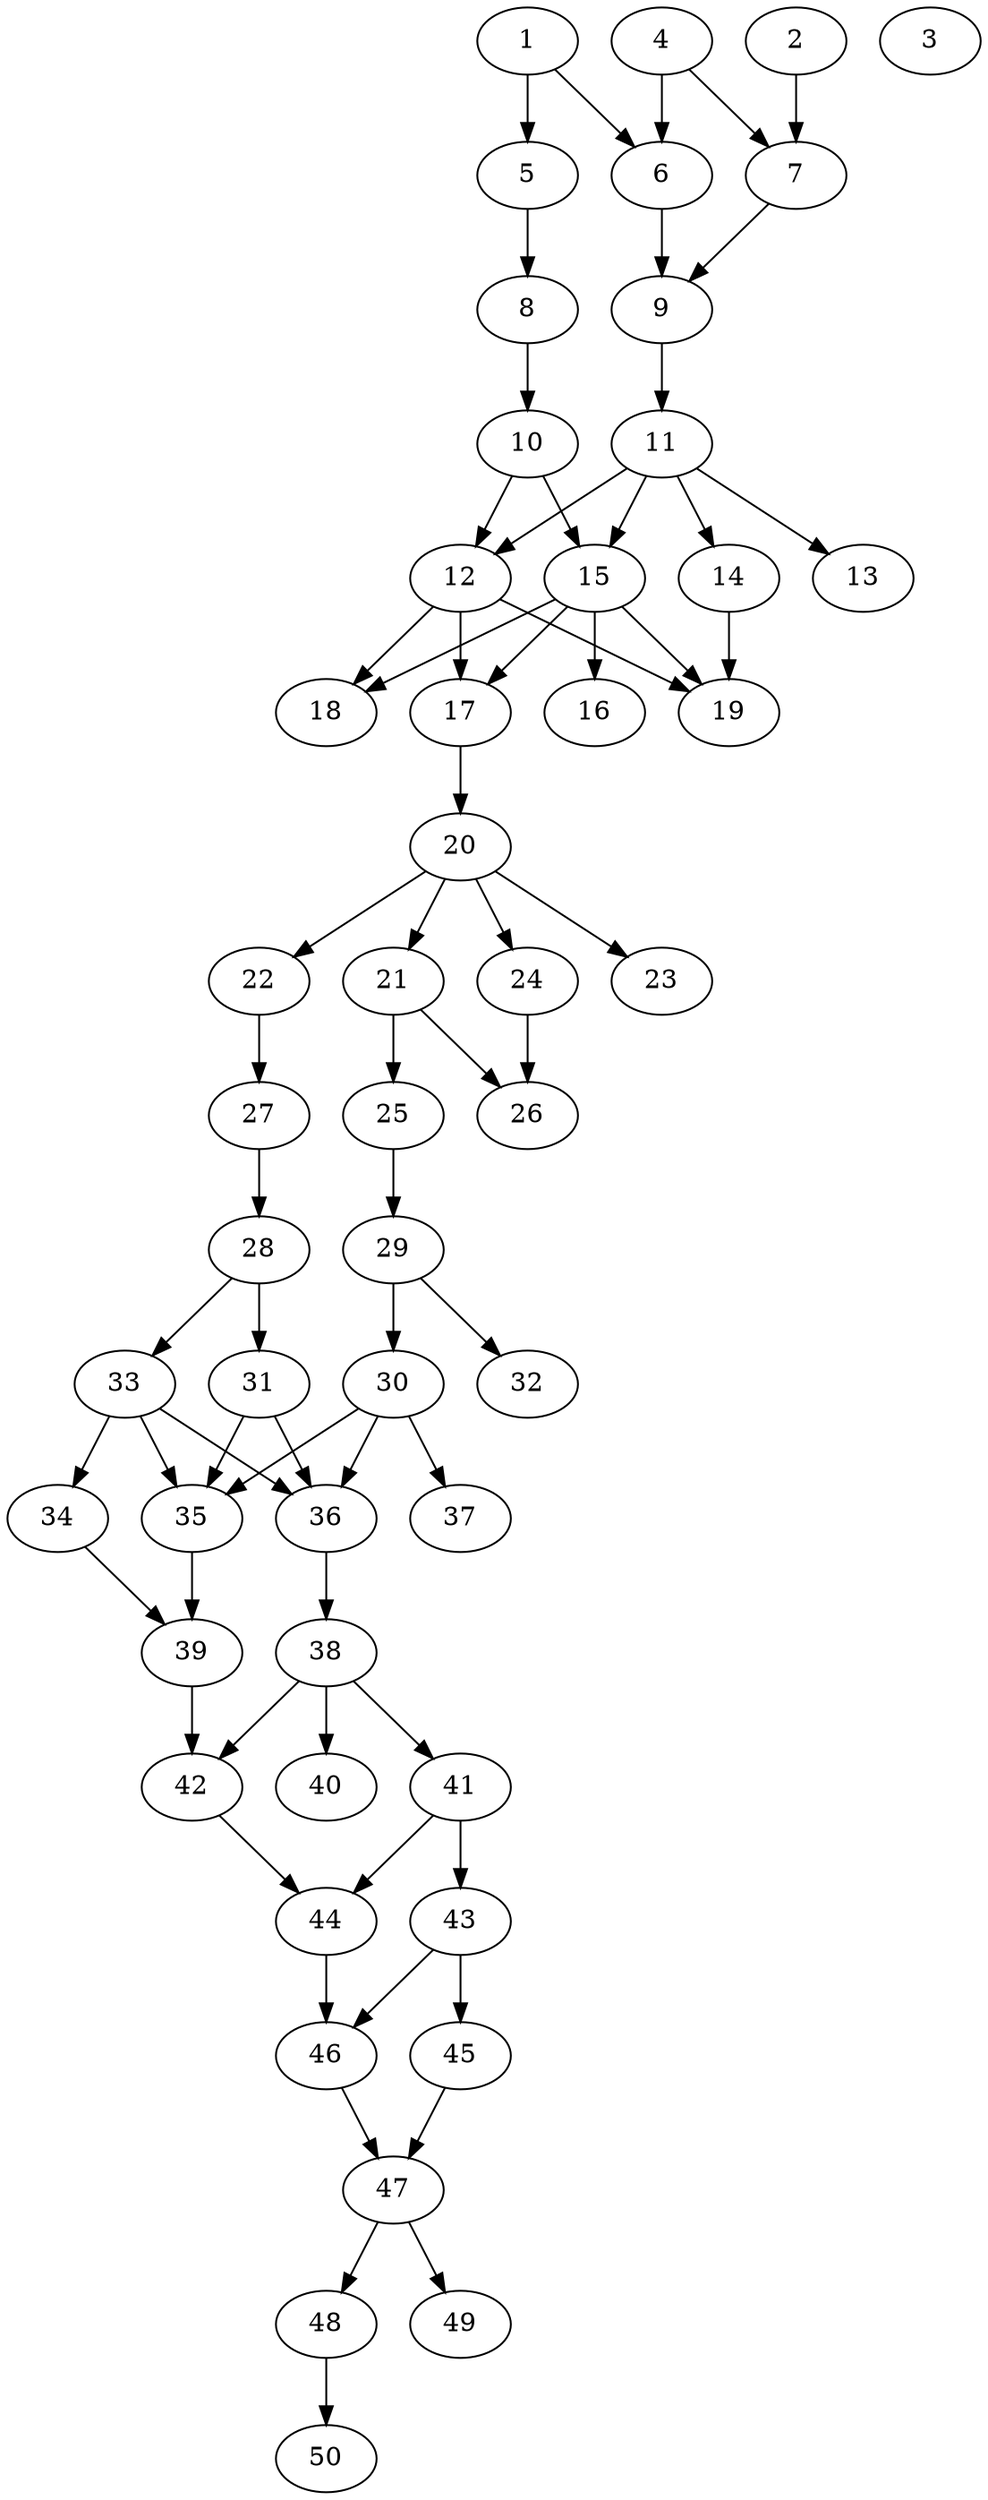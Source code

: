 // DAG automatically generated by daggen at Thu Oct  3 14:07:57 2019
// ./daggen --dot -n 50 --ccr 0.5 --fat 0.3 --regular 0.5 --density 0.6 --mindata 5242880 --maxdata 52428800 
digraph G {
  1 [size="86968320", alpha="0.10", expect_size="43484160"] 
  1 -> 5 [size ="43484160"]
  1 -> 6 [size ="43484160"]
  2 [size="42321920", alpha="0.15", expect_size="21160960"] 
  2 -> 7 [size ="21160960"]
  3 [size="25415680", alpha="0.08", expect_size="12707840"] 
  4 [size="100335616", alpha="0.15", expect_size="50167808"] 
  4 -> 6 [size ="50167808"]
  4 -> 7 [size ="50167808"]
  5 [size="94142464", alpha="0.03", expect_size="47071232"] 
  5 -> 8 [size ="47071232"]
  6 [size="42782720", alpha="0.01", expect_size="21391360"] 
  6 -> 9 [size ="21391360"]
  7 [size="45209600", alpha="0.11", expect_size="22604800"] 
  7 -> 9 [size ="22604800"]
  8 [size="65189888", alpha="0.10", expect_size="32594944"] 
  8 -> 10 [size ="32594944"]
  9 [size="87324672", alpha="0.14", expect_size="43662336"] 
  9 -> 11 [size ="43662336"]
  10 [size="21276672", alpha="0.00", expect_size="10638336"] 
  10 -> 12 [size ="10638336"]
  10 -> 15 [size ="10638336"]
  11 [size="64991232", alpha="0.12", expect_size="32495616"] 
  11 -> 12 [size ="32495616"]
  11 -> 13 [size ="32495616"]
  11 -> 14 [size ="32495616"]
  11 -> 15 [size ="32495616"]
  12 [size="18632704", alpha="0.01", expect_size="9316352"] 
  12 -> 17 [size ="9316352"]
  12 -> 18 [size ="9316352"]
  12 -> 19 [size ="9316352"]
  13 [size="90214400", alpha="0.19", expect_size="45107200"] 
  14 [size="33548288", alpha="0.18", expect_size="16774144"] 
  14 -> 19 [size ="16774144"]
  15 [size="101967872", alpha="0.13", expect_size="50983936"] 
  15 -> 16 [size ="50983936"]
  15 -> 17 [size ="50983936"]
  15 -> 18 [size ="50983936"]
  15 -> 19 [size ="50983936"]
  16 [size="23869440", alpha="0.08", expect_size="11934720"] 
  17 [size="28020736", alpha="0.19", expect_size="14010368"] 
  17 -> 20 [size ="14010368"]
  18 [size="81752064", alpha="0.11", expect_size="40876032"] 
  19 [size="35198976", alpha="0.16", expect_size="17599488"] 
  20 [size="102612992", alpha="0.02", expect_size="51306496"] 
  20 -> 21 [size ="51306496"]
  20 -> 22 [size ="51306496"]
  20 -> 23 [size ="51306496"]
  20 -> 24 [size ="51306496"]
  21 [size="104437760", alpha="0.05", expect_size="52218880"] 
  21 -> 25 [size ="52218880"]
  21 -> 26 [size ="52218880"]
  22 [size="66938880", alpha="0.14", expect_size="33469440"] 
  22 -> 27 [size ="33469440"]
  23 [size="70758400", alpha="0.06", expect_size="35379200"] 
  24 [size="66809856", alpha="0.17", expect_size="33404928"] 
  24 -> 26 [size ="33404928"]
  25 [size="56920064", alpha="0.06", expect_size="28460032"] 
  25 -> 29 [size ="28460032"]
  26 [size="24883200", alpha="0.02", expect_size="12441600"] 
  27 [size="62226432", alpha="0.05", expect_size="31113216"] 
  27 -> 28 [size ="31113216"]
  28 [size="59674624", alpha="0.20", expect_size="29837312"] 
  28 -> 31 [size ="29837312"]
  28 -> 33 [size ="29837312"]
  29 [size="16398336", alpha="0.11", expect_size="8199168"] 
  29 -> 30 [size ="8199168"]
  29 -> 32 [size ="8199168"]
  30 [size="93405184", alpha="0.04", expect_size="46702592"] 
  30 -> 35 [size ="46702592"]
  30 -> 36 [size ="46702592"]
  30 -> 37 [size ="46702592"]
  31 [size="104615936", alpha="0.09", expect_size="52307968"] 
  31 -> 35 [size ="52307968"]
  31 -> 36 [size ="52307968"]
  32 [size="32139264", alpha="0.15", expect_size="16069632"] 
  33 [size="96559104", alpha="0.19", expect_size="48279552"] 
  33 -> 34 [size ="48279552"]
  33 -> 35 [size ="48279552"]
  33 -> 36 [size ="48279552"]
  34 [size="29689856", alpha="0.07", expect_size="14844928"] 
  34 -> 39 [size ="14844928"]
  35 [size="15751168", alpha="0.15", expect_size="7875584"] 
  35 -> 39 [size ="7875584"]
  36 [size="44032000", alpha="0.06", expect_size="22016000"] 
  36 -> 38 [size ="22016000"]
  37 [size="52453376", alpha="0.00", expect_size="26226688"] 
  38 [size="75745280", alpha="0.09", expect_size="37872640"] 
  38 -> 40 [size ="37872640"]
  38 -> 41 [size ="37872640"]
  38 -> 42 [size ="37872640"]
  39 [size="74237952", alpha="0.04", expect_size="37118976"] 
  39 -> 42 [size ="37118976"]
  40 [size="30400512", alpha="0.18", expect_size="15200256"] 
  41 [size="49395712", alpha="0.12", expect_size="24697856"] 
  41 -> 43 [size ="24697856"]
  41 -> 44 [size ="24697856"]
  42 [size="91359232", alpha="0.18", expect_size="45679616"] 
  42 -> 44 [size ="45679616"]
  43 [size="70068224", alpha="0.17", expect_size="35034112"] 
  43 -> 45 [size ="35034112"]
  43 -> 46 [size ="35034112"]
  44 [size="65249280", alpha="0.08", expect_size="32624640"] 
  44 -> 46 [size ="32624640"]
  45 [size="99969024", alpha="0.09", expect_size="49984512"] 
  45 -> 47 [size ="49984512"]
  46 [size="76963840", alpha="0.12", expect_size="38481920"] 
  46 -> 47 [size ="38481920"]
  47 [size="103991296", alpha="0.07", expect_size="51995648"] 
  47 -> 48 [size ="51995648"]
  47 -> 49 [size ="51995648"]
  48 [size="104214528", alpha="0.12", expect_size="52107264"] 
  48 -> 50 [size ="52107264"]
  49 [size="54532096", alpha="0.18", expect_size="27266048"] 
  50 [size="74024960", alpha="0.02", expect_size="37012480"] 
}
